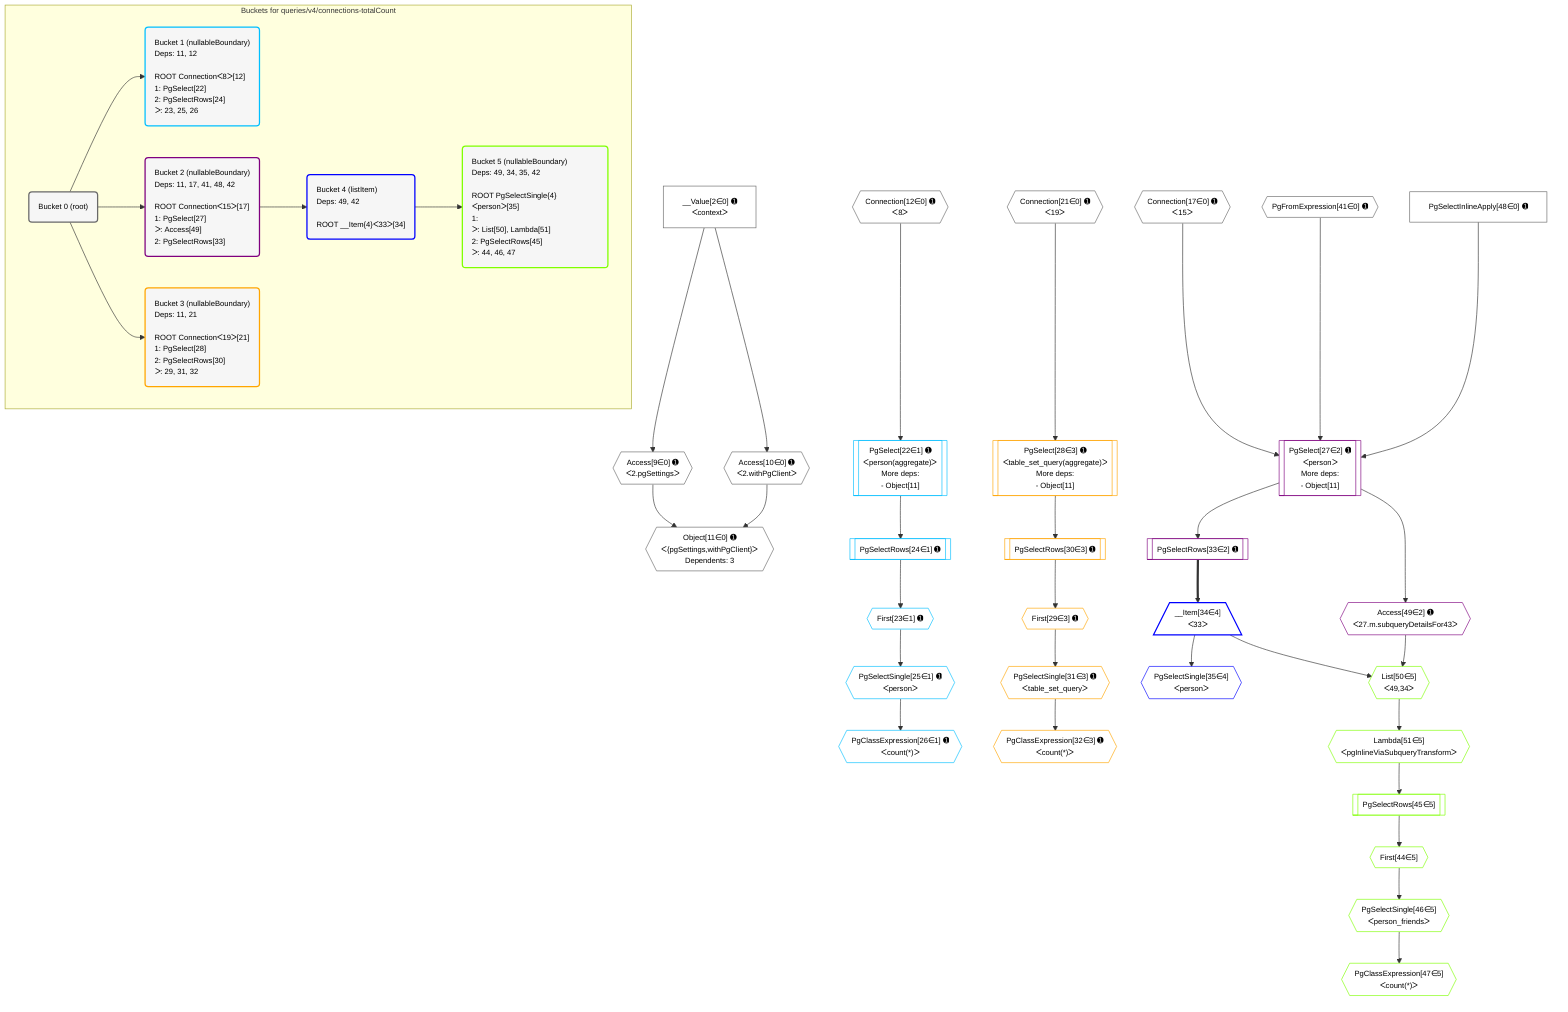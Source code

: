 %%{init: {'themeVariables': { 'fontSize': '12px'}}}%%
graph TD
    classDef path fill:#eee,stroke:#000,color:#000
    classDef plan fill:#fff,stroke-width:1px,color:#000
    classDef itemplan fill:#fff,stroke-width:2px,color:#000
    classDef unbatchedplan fill:#dff,stroke-width:1px,color:#000
    classDef sideeffectplan fill:#fcc,stroke-width:2px,color:#000
    classDef bucket fill:#f6f6f6,color:#000,stroke-width:2px,text-align:left

    subgraph "Buckets for queries/v4/connections-totalCount"
    Bucket0("Bucket 0 (root)"):::bucket
    Bucket1("Bucket 1 (nullableBoundary)<br />Deps: 11, 12<br /><br />ROOT Connectionᐸ8ᐳ[12]<br />1: PgSelect[22]<br />2: PgSelectRows[24]<br />ᐳ: 23, 25, 26"):::bucket
    Bucket2("Bucket 2 (nullableBoundary)<br />Deps: 11, 17, 41, 48, 42<br /><br />ROOT Connectionᐸ15ᐳ[17]<br />1: PgSelect[27]<br />ᐳ: Access[49]<br />2: PgSelectRows[33]"):::bucket
    Bucket3("Bucket 3 (nullableBoundary)<br />Deps: 11, 21<br /><br />ROOT Connectionᐸ19ᐳ[21]<br />1: PgSelect[28]<br />2: PgSelectRows[30]<br />ᐳ: 29, 31, 32"):::bucket
    Bucket4("Bucket 4 (listItem)<br />Deps: 49, 42<br /><br />ROOT __Item{4}ᐸ33ᐳ[34]"):::bucket
    Bucket5("Bucket 5 (nullableBoundary)<br />Deps: 49, 34, 35, 42<br /><br />ROOT PgSelectSingle{4}ᐸpersonᐳ[35]<br />1: <br />ᐳ: List[50], Lambda[51]<br />2: PgSelectRows[45]<br />ᐳ: 44, 46, 47"):::bucket
    end
    Bucket0 --> Bucket1 & Bucket2 & Bucket3
    Bucket2 --> Bucket4
    Bucket4 --> Bucket5

    %% plan dependencies
    Object11{{"Object[11∈0] ➊<br />ᐸ{pgSettings,withPgClient}ᐳ<br />Dependents: 3"}}:::plan
    Access9{{"Access[9∈0] ➊<br />ᐸ2.pgSettingsᐳ"}}:::plan
    Access10{{"Access[10∈0] ➊<br />ᐸ2.withPgClientᐳ"}}:::plan
    Access9 & Access10 --> Object11
    __Value2["__Value[2∈0] ➊<br />ᐸcontextᐳ"]:::plan
    __Value2 --> Access9
    __Value2 --> Access10
    Connection12{{"Connection[12∈0] ➊<br />ᐸ8ᐳ"}}:::plan
    Connection17{{"Connection[17∈0] ➊<br />ᐸ15ᐳ"}}:::plan
    Connection21{{"Connection[21∈0] ➊<br />ᐸ19ᐳ"}}:::plan
    PgFromExpression41{{"PgFromExpression[41∈0] ➊"}}:::plan
    PgSelectInlineApply48["PgSelectInlineApply[48∈0] ➊"]:::plan
    PgSelect22[["PgSelect[22∈1] ➊<br />ᐸperson(aggregate)ᐳ<br />More deps:<br />- Object[11]"]]:::plan
    Connection12 --> PgSelect22
    First23{{"First[23∈1] ➊"}}:::plan
    PgSelectRows24[["PgSelectRows[24∈1] ➊"]]:::plan
    PgSelectRows24 --> First23
    PgSelect22 --> PgSelectRows24
    PgSelectSingle25{{"PgSelectSingle[25∈1] ➊<br />ᐸpersonᐳ"}}:::plan
    First23 --> PgSelectSingle25
    PgClassExpression26{{"PgClassExpression[26∈1] ➊<br />ᐸcount(*)ᐳ"}}:::plan
    PgSelectSingle25 --> PgClassExpression26
    PgSelect27[["PgSelect[27∈2] ➊<br />ᐸpersonᐳ<br />More deps:<br />- Object[11]"]]:::plan
    Connection17 & PgFromExpression41 & PgSelectInlineApply48 --> PgSelect27
    PgSelectRows33[["PgSelectRows[33∈2] ➊"]]:::plan
    PgSelect27 --> PgSelectRows33
    Access49{{"Access[49∈2] ➊<br />ᐸ27.m.subqueryDetailsFor43ᐳ"}}:::plan
    PgSelect27 --> Access49
    PgSelect28[["PgSelect[28∈3] ➊<br />ᐸtable_set_query(aggregate)ᐳ<br />More deps:<br />- Object[11]"]]:::plan
    Connection21 --> PgSelect28
    First29{{"First[29∈3] ➊"}}:::plan
    PgSelectRows30[["PgSelectRows[30∈3] ➊"]]:::plan
    PgSelectRows30 --> First29
    PgSelect28 --> PgSelectRows30
    PgSelectSingle31{{"PgSelectSingle[31∈3] ➊<br />ᐸtable_set_queryᐳ"}}:::plan
    First29 --> PgSelectSingle31
    PgClassExpression32{{"PgClassExpression[32∈3] ➊<br />ᐸcount(*)ᐳ"}}:::plan
    PgSelectSingle31 --> PgClassExpression32
    __Item34[/"__Item[34∈4]<br />ᐸ33ᐳ"\]:::itemplan
    PgSelectRows33 ==> __Item34
    PgSelectSingle35{{"PgSelectSingle[35∈4]<br />ᐸpersonᐳ"}}:::plan
    __Item34 --> PgSelectSingle35
    List50{{"List[50∈5]<br />ᐸ49,34ᐳ"}}:::plan
    Access49 & __Item34 --> List50
    First44{{"First[44∈5]"}}:::plan
    PgSelectRows45[["PgSelectRows[45∈5]"]]:::plan
    PgSelectRows45 --> First44
    Lambda51{{"Lambda[51∈5]<br />ᐸpgInlineViaSubqueryTransformᐳ"}}:::plan
    Lambda51 --> PgSelectRows45
    PgSelectSingle46{{"PgSelectSingle[46∈5]<br />ᐸperson_friendsᐳ"}}:::plan
    First44 --> PgSelectSingle46
    PgClassExpression47{{"PgClassExpression[47∈5]<br />ᐸcount(*)ᐳ"}}:::plan
    PgSelectSingle46 --> PgClassExpression47
    List50 --> Lambda51

    %% define steps
    classDef bucket0 stroke:#696969
    class Bucket0,__Value2,Access9,Access10,Object11,Connection12,Connection17,Connection21,PgFromExpression41,PgSelectInlineApply48 bucket0
    classDef bucket1 stroke:#00bfff
    class Bucket1,PgSelect22,First23,PgSelectRows24,PgSelectSingle25,PgClassExpression26 bucket1
    classDef bucket2 stroke:#7f007f
    class Bucket2,PgSelect27,PgSelectRows33,Access49 bucket2
    classDef bucket3 stroke:#ffa500
    class Bucket3,PgSelect28,First29,PgSelectRows30,PgSelectSingle31,PgClassExpression32 bucket3
    classDef bucket4 stroke:#0000ff
    class Bucket4,__Item34,PgSelectSingle35 bucket4
    classDef bucket5 stroke:#7fff00
    class Bucket5,First44,PgSelectRows45,PgSelectSingle46,PgClassExpression47,List50,Lambda51 bucket5